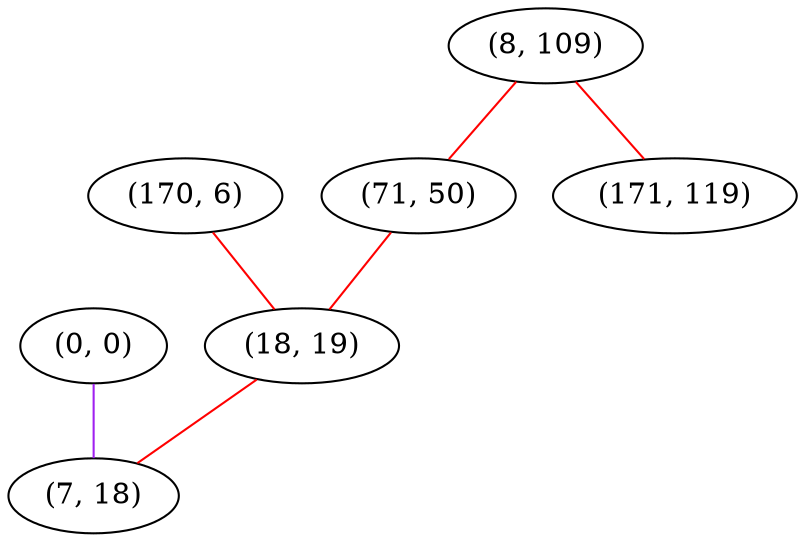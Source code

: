 graph "" {
"(0, 0)";
"(8, 109)";
"(170, 6)";
"(71, 50)";
"(171, 119)";
"(18, 19)";
"(7, 18)";
"(0, 0)" -- "(7, 18)"  [color=purple, key=0, weight=4];
"(8, 109)" -- "(171, 119)"  [color=red, key=0, weight=1];
"(8, 109)" -- "(71, 50)"  [color=red, key=0, weight=1];
"(170, 6)" -- "(18, 19)"  [color=red, key=0, weight=1];
"(71, 50)" -- "(18, 19)"  [color=red, key=0, weight=1];
"(18, 19)" -- "(7, 18)"  [color=red, key=0, weight=1];
}
